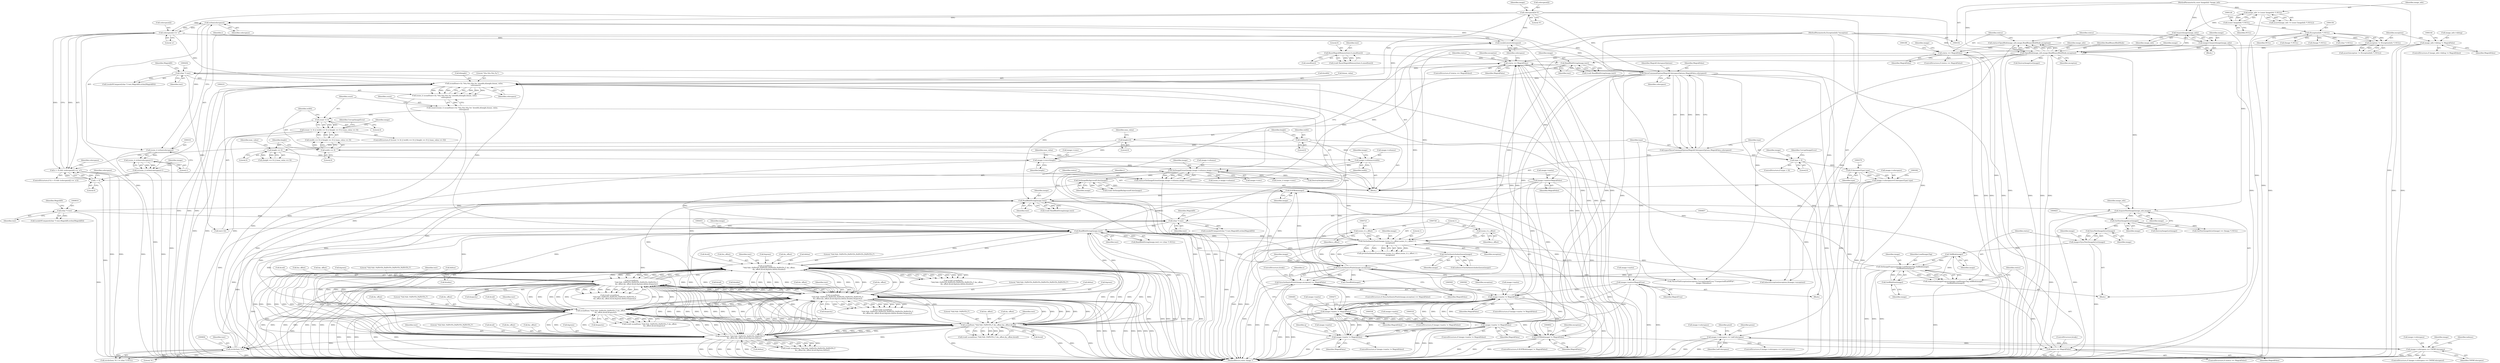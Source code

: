 digraph "0_ImageMagick_48bcf7c39302cdf9b0d9202ad03bf1b95152c44d@API" {
"1000332" [label="(Call,strlen(colorspace))"];
"1000325" [label="(Call,LocaleLower(colorspace))"];
"1000351" [label="(Call,colorspace[i]='\0')"];
"1000345" [label="(Call,colorspace[i] == 'a')"];
"1000332" [label="(Call,strlen(colorspace))"];
"1000232" [label="(Call,sscanf(text+32,\"%lu,%lu,%lu,%s\",&width,&height,&max_value,\n      colorspace))"];
"1000856" [label="(Call,(char *) text)"];
"1000809" [label="(Call,(char *) text)"];
"1000803" [label="(Call,ReadBlobString(image,text))"];
"1000789" [label="(Call,EOFBlob(image))"];
"1000449" [label="(Call,ReadBlobString(image,text))"];
"1000720" [label="(Call,GetAuthenticPixels(image,(ssize_t) x_offset,(ssize_t) y_offset,1,1,\n          exception))"];
"1000722" [label="(Call,(ssize_t) x_offset)"];
"1000725" [label="(Call,(ssize_t) y_offset)"];
"1000782" [label="(Call,SyncAuthenticPixels(image,exception))"];
"1000762" [label="(Call,GetAuthenticIndexQueue(image))"];
"1000104" [label="(MethodParameterIn,ExceptionInfo *exception)"];
"1000170" [label="(Call,OpenBlob(image_info,image,ReadBinaryBlobMode,exception))"];
"1000166" [label="(Call,AcquireImage(image_info))"];
"1000126" [label="(Call,image_info != (const ImageInfo *) NULL)"];
"1000103" [label="(MethodParameterIn,const ImageInfo *image_info)"];
"1000128" [label="(Call,(const ImageInfo *) NULL)"];
"1000164" [label="(Call,image=AcquireImage(image_info))"];
"1000153" [label="(Call,exception != (ExceptionInfo *) NULL)"];
"1000155" [label="(Call,(ExceptionInfo *) NULL)"];
"1000391" [label="(Call,SetImageBackgroundColor(image))"];
"1000303" [label="(Call,SetImageExtent(image,image->columns,image->rows))"];
"1000842" [label="(Call,SetImageProgress(image,LoadImagesTag,TellBlob(image),\n          GetBlobSize(image)))"];
"1000847" [label="(Call,GetBlobSize(image))"];
"1000845" [label="(Call,TellBlob(image))"];
"1000836" [label="(Call,image=SyncNextImageInList(image))"];
"1000838" [label="(Call,SyncNextImageInList(image))"];
"1000822" [label="(Call,GetNextImageInList(image))"];
"1000817" [label="(Call,AcquireNextImage(image_info,image))"];
"1000197" [label="(Call,ReadBlobString(image,text))"];
"1000190" [label="(Call,ResetMagickMemory(text,0,sizeof(text)))"];
"1000263" [label="(Call,image->columns=width)"];
"1000250" [label="(Call,width == 0)"];
"1000215" [label="(Call,width=0)"];
"1000268" [label="(Call,image->rows=height)"];
"1000254" [label="(Call,height == 0)"];
"1000218" [label="(Call,height=0)"];
"1000539" [label="(Call,sscanf(text,\n              \"%ld,%ld: (%lf%*[%,]%lf%*[%,]%lf%*[%,]%lf%*[%,]\",&x_offset,\n              &y_offset,&red,&green,&blue,&index))"];
"1000566" [label="(Call,sscanf(text,\n                  \"%ld,%ld: (%lf%*[%,]%lf%*[%,]%lf%*[%,]%lf%*[%,]\",\n                  &x_offset,&y_offset,&red,&green,&blue,&opacity))"];
"1000519" [label="(Call,sscanf(text,\n                  \"%ld,%ld: (%lf%*[%,]%lf%*[%,]%lf%*[%,]%lf%*[%,]%lf%*[%,]\",\n                  &x_offset,&y_offset,&red,&green,&blue,&index,&opacity))"];
"1000472" [label="(Call,sscanf(text,\"%ld,%ld: (%lf%*[%,]%lf%*[%,]\",&x_offset,\n                  &y_offset,&red,&opacity))"];
"1000584" [label="(Call,sscanf(text,\"%ld,%ld: (%lf%*[%,]%lf%*[%,]%lf%*[%,]\",\n              &x_offset,&y_offset,&red,&green,&blue))"];
"1000492" [label="(Call,sscanf(text,\"%ld,%ld: (%lf%*[%,]\",&x_offset,&y_offset,&red))"];
"1000600" [label="(Call,strchr(text,'%'))"];
"1000203" [label="(Call,(char *) text)"];
"1000363" [label="(Call,ParseCommandOption(MagickColorspaceOptions,MagickFalse,colorspace))"];
"1000312" [label="(Call,status == MagickFalse)"];
"1000301" [label="(Call,status=SetImageExtent(image,image->columns,image->rows))"];
"1000176" [label="(Call,status == MagickFalse)"];
"1000168" [label="(Call,status=OpenBlob(image_info,image,ReadBinaryBlobMode,exception))"];
"1000138" [label="(Call,image_info->debug != MagickFalse)"];
"1000788" [label="(Call,EOFBlob(image) != MagickFalse)"];
"1000558" [label="(Call,image->matte != MagickFalse)"];
"1000335" [label="(Call,image->matte=MagickFalse)"];
"1000464" [label="(Call,image->matte != MagickFalse)"];
"1000356" [label="(Call,image->matte=MagickTrue)"];
"1000511" [label="(Call,image->matte != MagickFalse)"];
"1000770" [label="(Call,image->matte != MagickFalse)"];
"1000781" [label="(Call,SyncAuthenticPixels(image,exception) == MagickFalse)"];
"1000850" [label="(Call,status == MagickFalse)"];
"1000840" [label="(Call,status=SetImageProgress(image,LoadImagesTag,TellBlob(image),\n          GetBlobSize(image)))"];
"1000330" [label="(Call,(ssize_t) strlen(colorspace))"];
"1000329" [label="(Call,(ssize_t) strlen(colorspace)-1)"];
"1000327" [label="(Call,i=(ssize_t) strlen(colorspace)-1)"];
"1000342" [label="(Call,i > 0)"];
"1000341" [label="(Call,(i > 0) && (colorspace[i] == 'a'))"];
"1000230" [label="(Call,(ssize_t) sscanf(text+32,\"%lu,%lu,%lu,%s\",&width,&height,&max_value,\n      colorspace))"];
"1000228" [label="(Call,count=(ssize_t) sscanf(text+32,\"%lu,%lu,%lu,%s\",&width,&height,&max_value,\n      colorspace))"];
"1000246" [label="(Call,count != 4)"];
"1000245" [label="(Call,(count != 4) || (width == 0) || (height == 0) || (max_value == 0))"];
"1000361" [label="(Call,type=ParseCommandOption(MagickColorspaceOptions,MagickFalse,colorspace))"];
"1000368" [label="(Call,type < 0)"];
"1000378" [label="(Call,(ColorspaceType) type)"];
"1000374" [label="(Call,image->colorspace=(ColorspaceType) type)"];
"1000633" [label="(Call,image->colorspace == LabColorspace)"];
"1000754" [label="(Call,image->colorspace == CMYKColorspace)"];
"1000537" [label="(Call,(void) sscanf(text,\n              \"%ld,%ld: (%lf%*[%,]%lf%*[%,]%lf%*[%,]%lf%*[%,]\",&x_offset,\n              &y_offset,&red,&green,&blue,&index))"];
"1000181" [label="(Identifier,image)"];
"1000790" [label="(Identifier,image)"];
"1000228" [label="(Call,count=(ssize_t) sscanf(text+32,\"%lu,%lu,%lu,%s\",&width,&height,&max_value,\n      colorspace))"];
"1000139" [label="(Call,image_info->debug)"];
"1000821" [label="(Call,GetNextImageInList(image) == (Image *) NULL)"];
"1000174" [label="(Identifier,exception)"];
"1000220" [label="(Literal,0)"];
"1000376" [label="(Identifier,image)"];
"1000474" [label="(Literal,\"%ld,%ld: (%lf%*[%,]%lf%*[%,]\")"];
"1000164" [label="(Call,image=AcquireImage(image_info))"];
"1000544" [label="(Call,&y_offset)"];
"1000356" [label="(Call,image->matte=MagickTrue)"];
"1000755" [label="(Call,image->colorspace)"];
"1000182" [label="(Call,DestroyImageList(image))"];
"1000206" [label="(Identifier,MagickID)"];
"1000791" [label="(Identifier,MagickFalse)"];
"1000105" [label="(Block,)"];
"1000198" [label="(Identifier,image)"];
"1000261" [label="(Identifier,CorruptImageError)"];
"1000125" [label="(Call,assert(image_info != (const ImageInfo *) NULL))"];
"1000368" [label="(Call,type < 0)"];
"1000840" [label="(Call,status=SetImageProgress(image,LoadImagesTag,TellBlob(image),\n          GetBlobSize(image)))"];
"1000599" [label="(Call,strchr(text,'%') != (char *) NULL)"];
"1000255" [label="(Identifier,height)"];
"1000515" [label="(Identifier,MagickFalse)"];
"1000801" [label="(Call,(void) ReadBlobString(image,text))"];
"1000325" [label="(Call,LocaleLower(colorspace))"];
"1000634" [label="(Call,image->colorspace)"];
"1000823" [label="(Identifier,image)"];
"1000245" [label="(Call,(count != 4) || (width == 0) || (height == 0) || (max_value == 0))"];
"1000494" [label="(Literal,\"%ld,%ld: (%lf%*[%,]\")"];
"1000602" [label="(Literal,'%')"];
"1000191" [label="(Identifier,text)"];
"1000564" [label="(Call,(void) sscanf(text,\n                  \"%ld,%ld: (%lf%*[%,]%lf%*[%,]%lf%*[%,]%lf%*[%,]\",\n                  &x_offset,&y_offset,&red,&green,&blue,&opacity))"];
"1000464" [label="(Call,image->matte != MagickFalse)"];
"1000579" [label="(Call,&opacity)"];
"1000367" [label="(ControlStructure,if (type < 0))"];
"1000772" [label="(Identifier,image)"];
"1000236" [label="(Literal,\"%lu,%lu,%lu,%s\")"];
"1000167" [label="(Identifier,image_info)"];
"1000237" [label="(Call,&width)"];
"1000265" [label="(Identifier,image)"];
"1000475" [label="(Call,&x_offset)"];
"1000843" [label="(Identifier,image)"];
"1000451" [label="(Identifier,text)"];
"1000585" [label="(Identifier,text)"];
"1000753" [label="(ControlStructure,if (image->colorspace == CMYKColorspace))"];
"1000230" [label="(Call,(ssize_t) sscanf(text+32,\"%lu,%lu,%lu,%s\",&width,&height,&max_value,\n      colorspace))"];
"1000785" [label="(Identifier,MagickFalse)"];
"1000567" [label="(Identifier,text)"];
"1000256" [label="(Literal,0)"];
"1000550" [label="(Call,&blue)"];
"1000357" [label="(Call,image->matte)"];
"1000335" [label="(Call,image->matte=MagickFalse)"];
"1000490" [label="(Call,(void) sscanf(text,\"%ld,%ld: (%lf%*[%,]\",&x_offset,&y_offset,&red))"];
"1000449" [label="(Call,ReadBlobString(image,text))"];
"1000865" [label="(Call,CloseBlob(image))"];
"1000762" [label="(Call,GetAuthenticIndexQueue(image))"];
"1000495" [label="(Call,&x_offset)"];
"1000339" [label="(Identifier,MagickFalse)"];
"1000233" [label="(Call,text+32)"];
"1000856" [label="(Call,(char *) text)"];
"1000720" [label="(Call,GetAuthenticPixels(image,(ssize_t) x_offset,(ssize_t) y_offset,1,1,\n          exception))"];
"1000524" [label="(Call,&y_offset)"];
"1000342" [label="(Call,i > 0)"];
"1000783" [label="(Identifier,image)"];
"1000366" [label="(Identifier,colorspace)"];
"1000130" [label="(Identifier,NULL)"];
"1000849" [label="(ControlStructure,if (status == MagickFalse))"];
"1000302" [label="(Identifier,status)"];
"1000794" [label="(Identifier,exception)"];
"1000530" [label="(Call,&blue)"];
"1000303" [label="(Call,SetImageExtent(image,image->columns,image->rows))"];
"1000528" [label="(Call,&green)"];
"1000842" [label="(Call,SetImageProgress(image,LoadImagesTag,TellBlob(image),\n          GetBlobSize(image)))"];
"1000254" [label="(Call,height == 0)"];
"1000774" [label="(Identifier,MagickFalse)"];
"1000301" [label="(Call,status=SetImageExtent(image,image->columns,image->rows))"];
"1000729" [label="(Literal,1)"];
"1000859" [label="(Identifier,MagickID)"];
"1000374" [label="(Call,image->colorspace=(ColorspaceType) type)"];
"1000362" [label="(Identifier,type)"];
"1000193" [label="(Call,sizeof(text))"];
"1000577" [label="(Call,&blue)"];
"1000841" [label="(Identifier,status)"];
"1000172" [label="(Identifier,image)"];
"1000521" [label="(Literal,\"%ld,%ld: (%lf%*[%,]%lf%*[%,]%lf%*[%,]%lf%*[%,]%lf%*[%,]\")"];
"1000192" [label="(Literal,0)"];
"1000249" [label="(Call,(width == 0) || (height == 0) || (max_value == 0))"];
"1000103" [label="(MethodParameterIn,const ImageInfo *image_info)"];
"1000171" [label="(Identifier,image_info)"];
"1000340" [label="(ControlStructure,if ((i > 0) && (colorspace[i] == 'a')))"];
"1000477" [label="(Call,&y_offset)"];
"1000313" [label="(Identifier,status)"];
"1000316" [label="(Call,InheritException(exception,&image->exception))"];
"1000727" [label="(Identifier,y_offset)"];
"1000858" [label="(Identifier,text)"];
"1000244" [label="(ControlStructure,if ((count != 4) || (width == 0) || (height == 0) || (max_value == 0)))"];
"1000586" [label="(Literal,\"%ld,%ld: (%lf%*[%,]%lf%*[%,]%lf%*[%,]\")"];
"1000276" [label="(Identifier,max_value)"];
"1000573" [label="(Call,&red)"];
"1000203" [label="(Call,(char *) text)"];
"1000851" [label="(Identifier,status)"];
"1000517" [label="(Call,(void) sscanf(text,\n                  \"%ld,%ld: (%lf%*[%,]%lf%*[%,]%lf%*[%,]%lf%*[%,]%lf%*[%,]\",\n                  &x_offset,&y_offset,&red,&green,&blue,&index,&opacity))"];
"1000243" [label="(Identifier,colorspace)"];
"1000323" [label="(Call,DestroyImageList(image))"];
"1000758" [label="(Identifier,CMYKColorspace)"];
"1000582" [label="(Call,(void) sscanf(text,\"%ld,%ld: (%lf%*[%,]%lf%*[%,]%lf%*[%,]\",\n              &x_offset,&y_offset,&red,&green,&blue))"];
"1000365" [label="(Identifier,MagickFalse)"];
"1000465" [label="(Call,image->matte)"];
"1000222" [label="(Identifier,max_value)"];
"1000253" [label="(Call,(height == 0) || (max_value == 0))"];
"1000836" [label="(Call,image=SyncNextImageInList(image))"];
"1000264" [label="(Call,image->columns)"];
"1000497" [label="(Call,&y_offset)"];
"1000803" [label="(Call,ReadBlobString(image,text))"];
"1000591" [label="(Call,&red)"];
"1000601" [label="(Identifier,text)"];
"1000847" [label="(Call,GetBlobSize(image))"];
"1000552" [label="(Call,&index)"];
"1000270" [label="(Identifier,image)"];
"1000788" [label="(Call,EOFBlob(image) != MagickFalse)"];
"1000389" [label="(Call,(void) SetImageBackgroundColor(image))"];
"1000804" [label="(Identifier,image)"];
"1000138" [label="(Call,image_info->debug != MagickFalse)"];
"1000188" [label="(Call,(void) ResetMagickMemory(text,0,sizeof(text)))"];
"1000637" [label="(Identifier,LabColorspace)"];
"1000844" [label="(Identifier,LoadImagesTag)"];
"1000352" [label="(Call,colorspace[i])"];
"1000837" [label="(Identifier,image)"];
"1000587" [label="(Call,&x_offset)"];
"1000818" [label="(Identifier,image_info)"];
"1000178" [label="(Identifier,MagickFalse)"];
"1000334" [label="(Literal,1)"];
"1000786" [label="(ControlStructure,break;)"];
"1000232" [label="(Call,sscanf(text+32,\"%lu,%lu,%lu,%s\",&width,&height,&max_value,\n      colorspace))"];
"1000343" [label="(Identifier,i)"];
"1000218" [label="(Call,height=0)"];
"1000776" [label="(Identifier,q)"];
"1000793" [label="(Call,ThrowFileException(exception,CorruptImageError,\"UnexpectedEndOfFile\",\n          image->filename))"];
"1000760" [label="(Call,indexes=GetAuthenticIndexQueue(image))"];
"1000216" [label="(Identifier,width)"];
"1000311" [label="(ControlStructure,if (status == MagickFalse))"];
"1000445" [label="(Identifier,x)"];
"1000532" [label="(Call,&index)"];
"1000450" [label="(Identifier,image)"];
"1000268" [label="(Call,image->rows=height)"];
"1000780" [label="(ControlStructure,if (SyncAuthenticPixels(image,exception) == MagickFalse))"];
"1000346" [label="(Call,colorspace[i])"];
"1000784" [label="(Identifier,exception)"];
"1000176" [label="(Call,status == MagickFalse)"];
"1000852" [label="(Identifier,MagickFalse)"];
"1000347" [label="(Identifier,colorspace)"];
"1000372" [label="(Identifier,CorruptImageError)"];
"1000272" [label="(Identifier,height)"];
"1000769" [label="(ControlStructure,if (image->matte != MagickFalse))"];
"1000819" [label="(Identifier,image)"];
"1000165" [label="(Identifier,image)"];
"1000336" [label="(Call,image->matte)"];
"1000754" [label="(Call,image->colorspace == CMYKColorspace)"];
"1000241" [label="(Call,&max_value)"];
"1000589" [label="(Call,&y_offset)"];
"1000314" [label="(Identifier,MagickFalse)"];
"1000361" [label="(Call,type=ParseCommandOption(MagickColorspaceOptions,MagickFalse,colorspace))"];
"1000522" [label="(Call,&x_offset)"];
"1000327" [label="(Call,i=(ssize_t) strlen(colorspace)-1)"];
"1000258" [label="(Identifier,max_value)"];
"1000789" [label="(Call,EOFBlob(image))"];
"1000809" [label="(Call,(char *) text)"];
"1000468" [label="(Identifier,MagickFalse)"];
"1000839" [label="(Identifier,image)"];
"1000781" [label="(Call,SyncAuthenticPixels(image,exception) == MagickFalse)"];
"1000364" [label="(Identifier,MagickColorspaceOptions)"];
"1000492" [label="(Call,sscanf(text,\"%ld,%ld: (%lf%*[%,]\",&x_offset,&y_offset,&red))"];
"1000378" [label="(Call,(ColorspaceType) type)"];
"1000481" [label="(Call,&opacity)"];
"1000870" [label="(MethodReturn,static Image *)"];
"1000812" [label="(Identifier,MagickID)"];
"1000763" [label="(Identifier,image)"];
"1000269" [label="(Call,image->rows)"];
"1000512" [label="(Call,image->matte)"];
"1000263" [label="(Call,image->columns=width)"];
"1000539" [label="(Call,sscanf(text,\n              \"%ld,%ld: (%lf%*[%,]%lf%*[%,]%lf%*[%,]%lf%*[%,]\",&x_offset,\n              &y_offset,&red,&green,&blue,&index))"];
"1000855" [label="(Call,LocaleNCompare((char *) text,MagickID,strlen(MagickID)))"];
"1000250" [label="(Call,width == 0)"];
"1000534" [label="(Call,&opacity)"];
"1000380" [label="(Identifier,type)"];
"1000350" [label="(Block,)"];
"1000845" [label="(Call,TellBlob(image))"];
"1000195" [label="(Call,(void) ReadBlobString(image,text))"];
"1000463" [label="(ControlStructure,if (image->matte != MagickFalse))"];
"1000816" [label="(Block,)"];
"1000569" [label="(Call,&x_offset)"];
"1000730" [label="(Identifier,exception)"];
"1000472" [label="(Call,sscanf(text,\"%ld,%ld: (%lf%*[%,]%lf%*[%,]\",&x_offset,\n                  &y_offset,&red,&opacity))"];
"1000511" [label="(Call,image->matte != MagickFalse)"];
"1000355" [label="(Literal,'\0')"];
"1000358" [label="(Identifier,image)"];
"1000593" [label="(Call,&green)"];
"1000633" [label="(Call,image->colorspace == LabColorspace)"];
"1000559" [label="(Call,image->matte)"];
"1000219" [label="(Identifier,height)"];
"1000655" [label="(Identifier,pixel)"];
"1000493" [label="(Identifier,text)"];
"1000137" [label="(ControlStructure,if (image_info->debug != MagickFalse))"];
"1000557" [label="(ControlStructure,if (image->matte != MagickFalse))"];
"1000177" [label="(Identifier,status)"];
"1000341" [label="(Call,(i > 0) && (colorspace[i] == 'a'))"];
"1000808" [label="(Call,LocaleNCompare((char *) text,MagickID,strlen(MagickID)))"];
"1000353" [label="(Identifier,colorspace)"];
"1000190" [label="(Call,ResetMagickMemory(text,0,sizeof(text)))"];
"1000127" [label="(Identifier,image_info)"];
"1000724" [label="(Identifier,x_offset)"];
"1000782" [label="(Call,SyncAuthenticPixels(image,exception))"];
"1000571" [label="(Call,&y_offset)"];
"1000728" [label="(Literal,1)"];
"1000448" [label="(Call,ReadBlobString(image,text) == (char *) NULL)"];
"1000199" [label="(Identifier,text)"];
"1000850" [label="(Call,status == MagickFalse)"];
"1000519" [label="(Call,sscanf(text,\n                  \"%ld,%ld: (%lf%*[%,]%lf%*[%,]%lf%*[%,]%lf%*[%,]%lf%*[%,]\",\n                  &x_offset,&y_offset,&red,&green,&blue,&index,&opacity))"];
"1000575" [label="(Call,&green)"];
"1000126" [label="(Call,image_info != (const ImageInfo *) NULL)"];
"1000246" [label="(Call,count != 4)"];
"1000154" [label="(Identifier,exception)"];
"1000155" [label="(Call,(ExceptionInfo *) NULL)"];
"1000718" [label="(Call,q=GetAuthenticPixels(image,(ssize_t) x_offset,(ssize_t) y_offset,1,1,\n          exception))"];
"1000499" [label="(Call,&red)"];
"1000439" [label="(Call,(ssize_t) image->columns)"];
"1000312" [label="(Call,status == MagickFalse)"];
"1000369" [label="(Identifier,type)"];
"1000566" [label="(Call,sscanf(text,\n                  \"%ld,%ld: (%lf%*[%,]%lf%*[%,]%lf%*[%,]%lf%*[%,]\",\n                  &x_offset,&y_offset,&red,&green,&blue,&opacity))"];
"1000305" [label="(Call,image->columns)"];
"1000217" [label="(Literal,0)"];
"1000168" [label="(Call,status=OpenBlob(image_info,image,ReadBinaryBlobMode,exception))"];
"1000830" [label="(Call,DestroyImageList(image))"];
"1000329" [label="(Call,(ssize_t) strlen(colorspace)-1)"];
"1000391" [label="(Call,SetImageBackgroundColor(image))"];
"1000824" [label="(Call,(Image *) NULL)"];
"1000349" [label="(Literal,'a')"];
"1000337" [label="(Identifier,image)"];
"1000248" [label="(Literal,4)"];
"1000332" [label="(Call,strlen(colorspace))"];
"1000308" [label="(Call,image->rows)"];
"1000725" [label="(Call,(ssize_t) y_offset)"];
"1000251" [label="(Identifier,width)"];
"1000632" [label="(ControlStructure,if (image->colorspace == LabColorspace))"];
"1000170" [label="(Call,OpenBlob(image_info,image,ReadBinaryBlobMode,exception))"];
"1000142" [label="(Identifier,MagickFalse)"];
"1000805" [label="(Identifier,text)"];
"1000169" [label="(Identifier,status)"];
"1000541" [label="(Literal,\"%ld,%ld: (%lf%*[%,]%lf%*[%,]%lf%*[%,]%lf%*[%,]\")"];
"1000202" [label="(Call,LocaleNCompare((char *) text,MagickID,strlen(MagickID)))"];
"1000326" [label="(Identifier,colorspace)"];
"1000470" [label="(Call,(void) sscanf(text,\"%ld,%ld: (%lf%*[%,]%lf%*[%,]\",&x_offset,\n                  &y_offset,&red,&opacity))"];
"1000817" [label="(Call,AcquireNextImage(image_info,image))"];
"1000229" [label="(Identifier,count)"];
"1000370" [label="(Literal,0)"];
"1000510" [label="(ControlStructure,if (image->matte != MagickFalse))"];
"1000252" [label="(Literal,0)"];
"1000363" [label="(Call,ParseCommandOption(MagickColorspaceOptions,MagickFalse,colorspace))"];
"1000344" [label="(Literal,0)"];
"1000330" [label="(Call,(ssize_t) strlen(colorspace))"];
"1000853" [label="(ControlStructure,break;)"];
"1000846" [label="(Identifier,image)"];
"1000392" [label="(Identifier,image)"];
"1000771" [label="(Call,image->matte)"];
"1000405" [label="(Call,(ssize_t) image->rows)"];
"1000640" [label="(Identifier,green)"];
"1000215" [label="(Call,width=0)"];
"1000787" [label="(ControlStructure,if (EOFBlob(image) != MagickFalse))"];
"1000562" [label="(Identifier,MagickFalse)"];
"1000153" [label="(Call,exception != (ExceptionInfo *) NULL)"];
"1000822" [label="(Call,GetNextImageInList(image))"];
"1000185" [label="(Call,(Image *) NULL)"];
"1000247" [label="(Identifier,count)"];
"1000166" [label="(Call,AcquireImage(image_info))"];
"1000722" [label="(Call,(ssize_t) x_offset)"];
"1000546" [label="(Call,&red)"];
"1000375" [label="(Call,image->colorspace)"];
"1000333" [label="(Identifier,colorspace)"];
"1000770" [label="(Call,image->matte != MagickFalse)"];
"1000360" [label="(Identifier,MagickTrue)"];
"1000317" [label="(Identifier,exception)"];
"1000479" [label="(Call,&red)"];
"1000540" [label="(Identifier,text)"];
"1000473" [label="(Identifier,text)"];
"1000761" [label="(Identifier,indexes)"];
"1000152" [label="(Call,assert(exception != (ExceptionInfo *) NULL))"];
"1000328" [label="(Identifier,i)"];
"1000351" [label="(Call,colorspace[i]='\0')"];
"1000175" [label="(ControlStructure,if (status == MagickFalse))"];
"1000520" [label="(Identifier,text)"];
"1000542" [label="(Call,&x_offset)"];
"1000568" [label="(Literal,\"%ld,%ld: (%lf%*[%,]%lf%*[%,]%lf%*[%,]%lf%*[%,]\")"];
"1000838" [label="(Call,SyncNextImageInList(image))"];
"1000345" [label="(Call,colorspace[i] == 'a')"];
"1000157" [label="(Identifier,NULL)"];
"1000811" [label="(Identifier,text)"];
"1000452" [label="(Call,(char *) NULL)"];
"1000721" [label="(Identifier,image)"];
"1000205" [label="(Identifier,text)"];
"1000548" [label="(Call,&green)"];
"1000104" [label="(MethodParameterIn,ExceptionInfo *exception)"];
"1000558" [label="(Call,image->matte != MagickFalse)"];
"1000267" [label="(Identifier,width)"];
"1000128" [label="(Call,(const ImageInfo *) NULL)"];
"1000304" [label="(Identifier,image)"];
"1000595" [label="(Call,&blue)"];
"1000526" [label="(Call,&red)"];
"1000848" [label="(Identifier,image)"];
"1000197" [label="(Call,ReadBlobString(image,text))"];
"1000173" [label="(Identifier,ReadBinaryBlobMode)"];
"1000600" [label="(Call,strchr(text,'%'))"];
"1000214" [label="(Block,)"];
"1000239" [label="(Call,&height)"];
"1000584" [label="(Call,sscanf(text,\"%ld,%ld: (%lf%*[%,]%lf%*[%,]%lf%*[%,]\",\n              &x_offset,&y_offset,&red,&green,&blue))"];
"1000332" -> "1000330"  [label="AST: "];
"1000332" -> "1000333"  [label="CFG: "];
"1000333" -> "1000332"  [label="AST: "];
"1000330" -> "1000332"  [label="CFG: "];
"1000332" -> "1000330"  [label="DDG: "];
"1000325" -> "1000332"  [label="DDG: "];
"1000351" -> "1000332"  [label="DDG: "];
"1000345" -> "1000332"  [label="DDG: "];
"1000332" -> "1000345"  [label="DDG: "];
"1000332" -> "1000363"  [label="DDG: "];
"1000325" -> "1000214"  [label="AST: "];
"1000325" -> "1000326"  [label="CFG: "];
"1000326" -> "1000325"  [label="AST: "];
"1000328" -> "1000325"  [label="CFG: "];
"1000325" -> "1000870"  [label="DDG: "];
"1000351" -> "1000325"  [label="DDG: "];
"1000345" -> "1000325"  [label="DDG: "];
"1000232" -> "1000325"  [label="DDG: "];
"1000351" -> "1000350"  [label="AST: "];
"1000351" -> "1000355"  [label="CFG: "];
"1000352" -> "1000351"  [label="AST: "];
"1000355" -> "1000351"  [label="AST: "];
"1000358" -> "1000351"  [label="CFG: "];
"1000351" -> "1000870"  [label="DDG: "];
"1000351" -> "1000232"  [label="DDG: "];
"1000351" -> "1000345"  [label="DDG: "];
"1000351" -> "1000363"  [label="DDG: "];
"1000345" -> "1000341"  [label="AST: "];
"1000345" -> "1000349"  [label="CFG: "];
"1000346" -> "1000345"  [label="AST: "];
"1000349" -> "1000345"  [label="AST: "];
"1000341" -> "1000345"  [label="CFG: "];
"1000345" -> "1000870"  [label="DDG: "];
"1000345" -> "1000232"  [label="DDG: "];
"1000345" -> "1000341"  [label="DDG: "];
"1000345" -> "1000341"  [label="DDG: "];
"1000345" -> "1000363"  [label="DDG: "];
"1000232" -> "1000230"  [label="AST: "];
"1000232" -> "1000243"  [label="CFG: "];
"1000233" -> "1000232"  [label="AST: "];
"1000236" -> "1000232"  [label="AST: "];
"1000237" -> "1000232"  [label="AST: "];
"1000239" -> "1000232"  [label="AST: "];
"1000241" -> "1000232"  [label="AST: "];
"1000243" -> "1000232"  [label="AST: "];
"1000230" -> "1000232"  [label="CFG: "];
"1000232" -> "1000870"  [label="DDG: "];
"1000232" -> "1000870"  [label="DDG: "];
"1000232" -> "1000870"  [label="DDG: "];
"1000232" -> "1000870"  [label="DDG: "];
"1000232" -> "1000870"  [label="DDG: "];
"1000232" -> "1000230"  [label="DDG: "];
"1000232" -> "1000230"  [label="DDG: "];
"1000232" -> "1000230"  [label="DDG: "];
"1000232" -> "1000230"  [label="DDG: "];
"1000232" -> "1000230"  [label="DDG: "];
"1000232" -> "1000230"  [label="DDG: "];
"1000856" -> "1000232"  [label="DDG: "];
"1000203" -> "1000232"  [label="DDG: "];
"1000363" -> "1000232"  [label="DDG: "];
"1000856" -> "1000855"  [label="AST: "];
"1000856" -> "1000858"  [label="CFG: "];
"1000857" -> "1000856"  [label="AST: "];
"1000858" -> "1000856"  [label="AST: "];
"1000859" -> "1000856"  [label="CFG: "];
"1000856" -> "1000870"  [label="DDG: "];
"1000856" -> "1000233"  [label="DDG: "];
"1000856" -> "1000449"  [label="DDG: "];
"1000856" -> "1000803"  [label="DDG: "];
"1000856" -> "1000855"  [label="DDG: "];
"1000809" -> "1000856"  [label="DDG: "];
"1000600" -> "1000856"  [label="DDG: "];
"1000809" -> "1000808"  [label="AST: "];
"1000809" -> "1000811"  [label="CFG: "];
"1000810" -> "1000809"  [label="AST: "];
"1000811" -> "1000809"  [label="AST: "];
"1000812" -> "1000809"  [label="CFG: "];
"1000809" -> "1000870"  [label="DDG: "];
"1000809" -> "1000808"  [label="DDG: "];
"1000803" -> "1000809"  [label="DDG: "];
"1000803" -> "1000801"  [label="AST: "];
"1000803" -> "1000805"  [label="CFG: "];
"1000804" -> "1000803"  [label="AST: "];
"1000805" -> "1000803"  [label="AST: "];
"1000801" -> "1000803"  [label="CFG: "];
"1000803" -> "1000303"  [label="DDG: "];
"1000803" -> "1000801"  [label="DDG: "];
"1000803" -> "1000801"  [label="DDG: "];
"1000789" -> "1000803"  [label="DDG: "];
"1000539" -> "1000803"  [label="DDG: "];
"1000519" -> "1000803"  [label="DDG: "];
"1000492" -> "1000803"  [label="DDG: "];
"1000566" -> "1000803"  [label="DDG: "];
"1000472" -> "1000803"  [label="DDG: "];
"1000449" -> "1000803"  [label="DDG: "];
"1000584" -> "1000803"  [label="DDG: "];
"1000600" -> "1000803"  [label="DDG: "];
"1000203" -> "1000803"  [label="DDG: "];
"1000803" -> "1000817"  [label="DDG: "];
"1000803" -> "1000865"  [label="DDG: "];
"1000789" -> "1000788"  [label="AST: "];
"1000789" -> "1000790"  [label="CFG: "];
"1000790" -> "1000789"  [label="AST: "];
"1000791" -> "1000789"  [label="CFG: "];
"1000789" -> "1000788"  [label="DDG: "];
"1000449" -> "1000789"  [label="DDG: "];
"1000720" -> "1000789"  [label="DDG: "];
"1000391" -> "1000789"  [label="DDG: "];
"1000782" -> "1000789"  [label="DDG: "];
"1000789" -> "1000865"  [label="DDG: "];
"1000449" -> "1000448"  [label="AST: "];
"1000449" -> "1000451"  [label="CFG: "];
"1000450" -> "1000449"  [label="AST: "];
"1000451" -> "1000449"  [label="AST: "];
"1000453" -> "1000449"  [label="CFG: "];
"1000449" -> "1000870"  [label="DDG: "];
"1000449" -> "1000448"  [label="DDG: "];
"1000449" -> "1000448"  [label="DDG: "];
"1000720" -> "1000449"  [label="DDG: "];
"1000391" -> "1000449"  [label="DDG: "];
"1000782" -> "1000449"  [label="DDG: "];
"1000539" -> "1000449"  [label="DDG: "];
"1000519" -> "1000449"  [label="DDG: "];
"1000492" -> "1000449"  [label="DDG: "];
"1000566" -> "1000449"  [label="DDG: "];
"1000472" -> "1000449"  [label="DDG: "];
"1000584" -> "1000449"  [label="DDG: "];
"1000600" -> "1000449"  [label="DDG: "];
"1000203" -> "1000449"  [label="DDG: "];
"1000449" -> "1000472"  [label="DDG: "];
"1000449" -> "1000492"  [label="DDG: "];
"1000449" -> "1000519"  [label="DDG: "];
"1000449" -> "1000539"  [label="DDG: "];
"1000449" -> "1000566"  [label="DDG: "];
"1000449" -> "1000584"  [label="DDG: "];
"1000449" -> "1000720"  [label="DDG: "];
"1000449" -> "1000865"  [label="DDG: "];
"1000720" -> "1000718"  [label="AST: "];
"1000720" -> "1000730"  [label="CFG: "];
"1000721" -> "1000720"  [label="AST: "];
"1000722" -> "1000720"  [label="AST: "];
"1000725" -> "1000720"  [label="AST: "];
"1000728" -> "1000720"  [label="AST: "];
"1000729" -> "1000720"  [label="AST: "];
"1000730" -> "1000720"  [label="AST: "];
"1000718" -> "1000720"  [label="CFG: "];
"1000720" -> "1000870"  [label="DDG: "];
"1000720" -> "1000870"  [label="DDG: "];
"1000720" -> "1000870"  [label="DDG: "];
"1000720" -> "1000303"  [label="DDG: "];
"1000720" -> "1000316"  [label="DDG: "];
"1000720" -> "1000718"  [label="DDG: "];
"1000720" -> "1000718"  [label="DDG: "];
"1000720" -> "1000718"  [label="DDG: "];
"1000720" -> "1000718"  [label="DDG: "];
"1000720" -> "1000718"  [label="DDG: "];
"1000722" -> "1000720"  [label="DDG: "];
"1000725" -> "1000720"  [label="DDG: "];
"1000782" -> "1000720"  [label="DDG: "];
"1000170" -> "1000720"  [label="DDG: "];
"1000104" -> "1000720"  [label="DDG: "];
"1000720" -> "1000762"  [label="DDG: "];
"1000720" -> "1000782"  [label="DDG: "];
"1000720" -> "1000782"  [label="DDG: "];
"1000720" -> "1000793"  [label="DDG: "];
"1000720" -> "1000865"  [label="DDG: "];
"1000722" -> "1000724"  [label="CFG: "];
"1000723" -> "1000722"  [label="AST: "];
"1000724" -> "1000722"  [label="AST: "];
"1000726" -> "1000722"  [label="CFG: "];
"1000722" -> "1000870"  [label="DDG: "];
"1000725" -> "1000727"  [label="CFG: "];
"1000726" -> "1000725"  [label="AST: "];
"1000727" -> "1000725"  [label="AST: "];
"1000728" -> "1000725"  [label="CFG: "];
"1000725" -> "1000870"  [label="DDG: "];
"1000782" -> "1000781"  [label="AST: "];
"1000782" -> "1000784"  [label="CFG: "];
"1000783" -> "1000782"  [label="AST: "];
"1000784" -> "1000782"  [label="AST: "];
"1000785" -> "1000782"  [label="CFG: "];
"1000782" -> "1000870"  [label="DDG: "];
"1000782" -> "1000316"  [label="DDG: "];
"1000782" -> "1000781"  [label="DDG: "];
"1000782" -> "1000781"  [label="DDG: "];
"1000762" -> "1000782"  [label="DDG: "];
"1000104" -> "1000782"  [label="DDG: "];
"1000782" -> "1000793"  [label="DDG: "];
"1000782" -> "1000865"  [label="DDG: "];
"1000762" -> "1000760"  [label="AST: "];
"1000762" -> "1000763"  [label="CFG: "];
"1000763" -> "1000762"  [label="AST: "];
"1000760" -> "1000762"  [label="CFG: "];
"1000762" -> "1000760"  [label="DDG: "];
"1000104" -> "1000102"  [label="AST: "];
"1000104" -> "1000870"  [label="DDG: "];
"1000104" -> "1000153"  [label="DDG: "];
"1000104" -> "1000170"  [label="DDG: "];
"1000104" -> "1000316"  [label="DDG: "];
"1000104" -> "1000793"  [label="DDG: "];
"1000170" -> "1000168"  [label="AST: "];
"1000170" -> "1000174"  [label="CFG: "];
"1000171" -> "1000170"  [label="AST: "];
"1000172" -> "1000170"  [label="AST: "];
"1000173" -> "1000170"  [label="AST: "];
"1000174" -> "1000170"  [label="AST: "];
"1000168" -> "1000170"  [label="CFG: "];
"1000170" -> "1000870"  [label="DDG: "];
"1000170" -> "1000870"  [label="DDG: "];
"1000170" -> "1000870"  [label="DDG: "];
"1000170" -> "1000168"  [label="DDG: "];
"1000170" -> "1000168"  [label="DDG: "];
"1000170" -> "1000168"  [label="DDG: "];
"1000170" -> "1000168"  [label="DDG: "];
"1000166" -> "1000170"  [label="DDG: "];
"1000103" -> "1000170"  [label="DDG: "];
"1000164" -> "1000170"  [label="DDG: "];
"1000153" -> "1000170"  [label="DDG: "];
"1000170" -> "1000182"  [label="DDG: "];
"1000170" -> "1000197"  [label="DDG: "];
"1000170" -> "1000316"  [label="DDG: "];
"1000170" -> "1000793"  [label="DDG: "];
"1000170" -> "1000817"  [label="DDG: "];
"1000166" -> "1000164"  [label="AST: "];
"1000166" -> "1000167"  [label="CFG: "];
"1000167" -> "1000166"  [label="AST: "];
"1000164" -> "1000166"  [label="CFG: "];
"1000166" -> "1000164"  [label="DDG: "];
"1000126" -> "1000166"  [label="DDG: "];
"1000103" -> "1000166"  [label="DDG: "];
"1000126" -> "1000125"  [label="AST: "];
"1000126" -> "1000128"  [label="CFG: "];
"1000127" -> "1000126"  [label="AST: "];
"1000128" -> "1000126"  [label="AST: "];
"1000125" -> "1000126"  [label="CFG: "];
"1000126" -> "1000870"  [label="DDG: "];
"1000126" -> "1000125"  [label="DDG: "];
"1000126" -> "1000125"  [label="DDG: "];
"1000103" -> "1000126"  [label="DDG: "];
"1000128" -> "1000126"  [label="DDG: "];
"1000103" -> "1000102"  [label="AST: "];
"1000103" -> "1000870"  [label="DDG: "];
"1000103" -> "1000817"  [label="DDG: "];
"1000128" -> "1000130"  [label="CFG: "];
"1000129" -> "1000128"  [label="AST: "];
"1000130" -> "1000128"  [label="AST: "];
"1000128" -> "1000155"  [label="DDG: "];
"1000164" -> "1000105"  [label="AST: "];
"1000165" -> "1000164"  [label="AST: "];
"1000169" -> "1000164"  [label="CFG: "];
"1000164" -> "1000870"  [label="DDG: "];
"1000153" -> "1000152"  [label="AST: "];
"1000153" -> "1000155"  [label="CFG: "];
"1000154" -> "1000153"  [label="AST: "];
"1000155" -> "1000153"  [label="AST: "];
"1000152" -> "1000153"  [label="CFG: "];
"1000153" -> "1000870"  [label="DDG: "];
"1000153" -> "1000152"  [label="DDG: "];
"1000153" -> "1000152"  [label="DDG: "];
"1000155" -> "1000153"  [label="DDG: "];
"1000155" -> "1000157"  [label="CFG: "];
"1000156" -> "1000155"  [label="AST: "];
"1000157" -> "1000155"  [label="AST: "];
"1000155" -> "1000870"  [label="DDG: "];
"1000155" -> "1000185"  [label="DDG: "];
"1000155" -> "1000452"  [label="DDG: "];
"1000155" -> "1000824"  [label="DDG: "];
"1000391" -> "1000389"  [label="AST: "];
"1000391" -> "1000392"  [label="CFG: "];
"1000392" -> "1000391"  [label="AST: "];
"1000389" -> "1000391"  [label="CFG: "];
"1000391" -> "1000389"  [label="DDG: "];
"1000303" -> "1000391"  [label="DDG: "];
"1000303" -> "1000301"  [label="AST: "];
"1000303" -> "1000308"  [label="CFG: "];
"1000304" -> "1000303"  [label="AST: "];
"1000305" -> "1000303"  [label="AST: "];
"1000308" -> "1000303"  [label="AST: "];
"1000301" -> "1000303"  [label="CFG: "];
"1000303" -> "1000870"  [label="DDG: "];
"1000303" -> "1000870"  [label="DDG: "];
"1000303" -> "1000301"  [label="DDG: "];
"1000303" -> "1000301"  [label="DDG: "];
"1000303" -> "1000301"  [label="DDG: "];
"1000842" -> "1000303"  [label="DDG: "];
"1000197" -> "1000303"  [label="DDG: "];
"1000263" -> "1000303"  [label="DDG: "];
"1000268" -> "1000303"  [label="DDG: "];
"1000303" -> "1000323"  [label="DDG: "];
"1000303" -> "1000405"  [label="DDG: "];
"1000303" -> "1000439"  [label="DDG: "];
"1000842" -> "1000840"  [label="AST: "];
"1000842" -> "1000847"  [label="CFG: "];
"1000843" -> "1000842"  [label="AST: "];
"1000844" -> "1000842"  [label="AST: "];
"1000845" -> "1000842"  [label="AST: "];
"1000847" -> "1000842"  [label="AST: "];
"1000840" -> "1000842"  [label="CFG: "];
"1000842" -> "1000870"  [label="DDG: "];
"1000842" -> "1000870"  [label="DDG: "];
"1000842" -> "1000870"  [label="DDG: "];
"1000842" -> "1000840"  [label="DDG: "];
"1000842" -> "1000840"  [label="DDG: "];
"1000842" -> "1000840"  [label="DDG: "];
"1000842" -> "1000840"  [label="DDG: "];
"1000847" -> "1000842"  [label="DDG: "];
"1000845" -> "1000842"  [label="DDG: "];
"1000842" -> "1000865"  [label="DDG: "];
"1000847" -> "1000848"  [label="CFG: "];
"1000848" -> "1000847"  [label="AST: "];
"1000845" -> "1000847"  [label="DDG: "];
"1000845" -> "1000846"  [label="CFG: "];
"1000846" -> "1000845"  [label="AST: "];
"1000848" -> "1000845"  [label="CFG: "];
"1000836" -> "1000845"  [label="DDG: "];
"1000836" -> "1000816"  [label="AST: "];
"1000836" -> "1000838"  [label="CFG: "];
"1000837" -> "1000836"  [label="AST: "];
"1000838" -> "1000836"  [label="AST: "];
"1000841" -> "1000836"  [label="CFG: "];
"1000836" -> "1000870"  [label="DDG: "];
"1000838" -> "1000836"  [label="DDG: "];
"1000838" -> "1000839"  [label="CFG: "];
"1000839" -> "1000838"  [label="AST: "];
"1000822" -> "1000838"  [label="DDG: "];
"1000822" -> "1000821"  [label="AST: "];
"1000822" -> "1000823"  [label="CFG: "];
"1000823" -> "1000822"  [label="AST: "];
"1000825" -> "1000822"  [label="CFG: "];
"1000822" -> "1000821"  [label="DDG: "];
"1000817" -> "1000822"  [label="DDG: "];
"1000822" -> "1000830"  [label="DDG: "];
"1000817" -> "1000816"  [label="AST: "];
"1000817" -> "1000819"  [label="CFG: "];
"1000818" -> "1000817"  [label="AST: "];
"1000819" -> "1000817"  [label="AST: "];
"1000823" -> "1000817"  [label="CFG: "];
"1000817" -> "1000870"  [label="DDG: "];
"1000817" -> "1000870"  [label="DDG: "];
"1000197" -> "1000195"  [label="AST: "];
"1000197" -> "1000199"  [label="CFG: "];
"1000198" -> "1000197"  [label="AST: "];
"1000199" -> "1000197"  [label="AST: "];
"1000195" -> "1000197"  [label="CFG: "];
"1000197" -> "1000195"  [label="DDG: "];
"1000197" -> "1000195"  [label="DDG: "];
"1000190" -> "1000197"  [label="DDG: "];
"1000197" -> "1000203"  [label="DDG: "];
"1000190" -> "1000188"  [label="AST: "];
"1000190" -> "1000193"  [label="CFG: "];
"1000191" -> "1000190"  [label="AST: "];
"1000192" -> "1000190"  [label="AST: "];
"1000193" -> "1000190"  [label="AST: "];
"1000188" -> "1000190"  [label="CFG: "];
"1000190" -> "1000188"  [label="DDG: "];
"1000190" -> "1000188"  [label="DDG: "];
"1000263" -> "1000214"  [label="AST: "];
"1000263" -> "1000267"  [label="CFG: "];
"1000264" -> "1000263"  [label="AST: "];
"1000267" -> "1000263"  [label="AST: "];
"1000270" -> "1000263"  [label="CFG: "];
"1000263" -> "1000870"  [label="DDG: "];
"1000250" -> "1000263"  [label="DDG: "];
"1000215" -> "1000263"  [label="DDG: "];
"1000250" -> "1000249"  [label="AST: "];
"1000250" -> "1000252"  [label="CFG: "];
"1000251" -> "1000250"  [label="AST: "];
"1000252" -> "1000250"  [label="AST: "];
"1000255" -> "1000250"  [label="CFG: "];
"1000249" -> "1000250"  [label="CFG: "];
"1000250" -> "1000249"  [label="DDG: "];
"1000250" -> "1000249"  [label="DDG: "];
"1000215" -> "1000250"  [label="DDG: "];
"1000215" -> "1000214"  [label="AST: "];
"1000215" -> "1000217"  [label="CFG: "];
"1000216" -> "1000215"  [label="AST: "];
"1000217" -> "1000215"  [label="AST: "];
"1000219" -> "1000215"  [label="CFG: "];
"1000268" -> "1000214"  [label="AST: "];
"1000268" -> "1000272"  [label="CFG: "];
"1000269" -> "1000268"  [label="AST: "];
"1000272" -> "1000268"  [label="AST: "];
"1000276" -> "1000268"  [label="CFG: "];
"1000268" -> "1000870"  [label="DDG: "];
"1000254" -> "1000268"  [label="DDG: "];
"1000218" -> "1000268"  [label="DDG: "];
"1000254" -> "1000253"  [label="AST: "];
"1000254" -> "1000256"  [label="CFG: "];
"1000255" -> "1000254"  [label="AST: "];
"1000256" -> "1000254"  [label="AST: "];
"1000258" -> "1000254"  [label="CFG: "];
"1000253" -> "1000254"  [label="CFG: "];
"1000254" -> "1000253"  [label="DDG: "];
"1000254" -> "1000253"  [label="DDG: "];
"1000218" -> "1000254"  [label="DDG: "];
"1000218" -> "1000214"  [label="AST: "];
"1000218" -> "1000220"  [label="CFG: "];
"1000219" -> "1000218"  [label="AST: "];
"1000220" -> "1000218"  [label="AST: "];
"1000222" -> "1000218"  [label="CFG: "];
"1000539" -> "1000537"  [label="AST: "];
"1000539" -> "1000552"  [label="CFG: "];
"1000540" -> "1000539"  [label="AST: "];
"1000541" -> "1000539"  [label="AST: "];
"1000542" -> "1000539"  [label="AST: "];
"1000544" -> "1000539"  [label="AST: "];
"1000546" -> "1000539"  [label="AST: "];
"1000548" -> "1000539"  [label="AST: "];
"1000550" -> "1000539"  [label="AST: "];
"1000552" -> "1000539"  [label="AST: "];
"1000537" -> "1000539"  [label="CFG: "];
"1000539" -> "1000870"  [label="DDG: "];
"1000539" -> "1000870"  [label="DDG: "];
"1000539" -> "1000870"  [label="DDG: "];
"1000539" -> "1000870"  [label="DDG: "];
"1000539" -> "1000870"  [label="DDG: "];
"1000539" -> "1000870"  [label="DDG: "];
"1000539" -> "1000870"  [label="DDG: "];
"1000539" -> "1000472"  [label="DDG: "];
"1000539" -> "1000472"  [label="DDG: "];
"1000539" -> "1000472"  [label="DDG: "];
"1000539" -> "1000492"  [label="DDG: "];
"1000539" -> "1000492"  [label="DDG: "];
"1000539" -> "1000492"  [label="DDG: "];
"1000539" -> "1000519"  [label="DDG: "];
"1000539" -> "1000519"  [label="DDG: "];
"1000539" -> "1000519"  [label="DDG: "];
"1000539" -> "1000519"  [label="DDG: "];
"1000539" -> "1000519"  [label="DDG: "];
"1000539" -> "1000519"  [label="DDG: "];
"1000539" -> "1000537"  [label="DDG: "];
"1000539" -> "1000537"  [label="DDG: "];
"1000539" -> "1000537"  [label="DDG: "];
"1000539" -> "1000537"  [label="DDG: "];
"1000539" -> "1000537"  [label="DDG: "];
"1000539" -> "1000537"  [label="DDG: "];
"1000539" -> "1000537"  [label="DDG: "];
"1000539" -> "1000537"  [label="DDG: "];
"1000566" -> "1000539"  [label="DDG: "];
"1000566" -> "1000539"  [label="DDG: "];
"1000566" -> "1000539"  [label="DDG: "];
"1000566" -> "1000539"  [label="DDG: "];
"1000566" -> "1000539"  [label="DDG: "];
"1000519" -> "1000539"  [label="DDG: "];
"1000519" -> "1000539"  [label="DDG: "];
"1000519" -> "1000539"  [label="DDG: "];
"1000519" -> "1000539"  [label="DDG: "];
"1000519" -> "1000539"  [label="DDG: "];
"1000519" -> "1000539"  [label="DDG: "];
"1000472" -> "1000539"  [label="DDG: "];
"1000472" -> "1000539"  [label="DDG: "];
"1000472" -> "1000539"  [label="DDG: "];
"1000584" -> "1000539"  [label="DDG: "];
"1000584" -> "1000539"  [label="DDG: "];
"1000584" -> "1000539"  [label="DDG: "];
"1000584" -> "1000539"  [label="DDG: "];
"1000584" -> "1000539"  [label="DDG: "];
"1000492" -> "1000539"  [label="DDG: "];
"1000492" -> "1000539"  [label="DDG: "];
"1000492" -> "1000539"  [label="DDG: "];
"1000539" -> "1000566"  [label="DDG: "];
"1000539" -> "1000566"  [label="DDG: "];
"1000539" -> "1000566"  [label="DDG: "];
"1000539" -> "1000566"  [label="DDG: "];
"1000539" -> "1000566"  [label="DDG: "];
"1000539" -> "1000584"  [label="DDG: "];
"1000539" -> "1000584"  [label="DDG: "];
"1000539" -> "1000584"  [label="DDG: "];
"1000539" -> "1000584"  [label="DDG: "];
"1000539" -> "1000584"  [label="DDG: "];
"1000539" -> "1000600"  [label="DDG: "];
"1000566" -> "1000564"  [label="AST: "];
"1000566" -> "1000579"  [label="CFG: "];
"1000567" -> "1000566"  [label="AST: "];
"1000568" -> "1000566"  [label="AST: "];
"1000569" -> "1000566"  [label="AST: "];
"1000571" -> "1000566"  [label="AST: "];
"1000573" -> "1000566"  [label="AST: "];
"1000575" -> "1000566"  [label="AST: "];
"1000577" -> "1000566"  [label="AST: "];
"1000579" -> "1000566"  [label="AST: "];
"1000564" -> "1000566"  [label="CFG: "];
"1000566" -> "1000870"  [label="DDG: "];
"1000566" -> "1000870"  [label="DDG: "];
"1000566" -> "1000870"  [label="DDG: "];
"1000566" -> "1000870"  [label="DDG: "];
"1000566" -> "1000870"  [label="DDG: "];
"1000566" -> "1000870"  [label="DDG: "];
"1000566" -> "1000870"  [label="DDG: "];
"1000566" -> "1000472"  [label="DDG: "];
"1000566" -> "1000472"  [label="DDG: "];
"1000566" -> "1000472"  [label="DDG: "];
"1000566" -> "1000472"  [label="DDG: "];
"1000566" -> "1000492"  [label="DDG: "];
"1000566" -> "1000492"  [label="DDG: "];
"1000566" -> "1000492"  [label="DDG: "];
"1000566" -> "1000519"  [label="DDG: "];
"1000566" -> "1000519"  [label="DDG: "];
"1000566" -> "1000519"  [label="DDG: "];
"1000566" -> "1000519"  [label="DDG: "];
"1000566" -> "1000519"  [label="DDG: "];
"1000566" -> "1000519"  [label="DDG: "];
"1000566" -> "1000564"  [label="DDG: "];
"1000566" -> "1000564"  [label="DDG: "];
"1000566" -> "1000564"  [label="DDG: "];
"1000566" -> "1000564"  [label="DDG: "];
"1000566" -> "1000564"  [label="DDG: "];
"1000566" -> "1000564"  [label="DDG: "];
"1000566" -> "1000564"  [label="DDG: "];
"1000566" -> "1000564"  [label="DDG: "];
"1000519" -> "1000566"  [label="DDG: "];
"1000519" -> "1000566"  [label="DDG: "];
"1000519" -> "1000566"  [label="DDG: "];
"1000519" -> "1000566"  [label="DDG: "];
"1000519" -> "1000566"  [label="DDG: "];
"1000519" -> "1000566"  [label="DDG: "];
"1000472" -> "1000566"  [label="DDG: "];
"1000472" -> "1000566"  [label="DDG: "];
"1000472" -> "1000566"  [label="DDG: "];
"1000472" -> "1000566"  [label="DDG: "];
"1000584" -> "1000566"  [label="DDG: "];
"1000584" -> "1000566"  [label="DDG: "];
"1000584" -> "1000566"  [label="DDG: "];
"1000584" -> "1000566"  [label="DDG: "];
"1000584" -> "1000566"  [label="DDG: "];
"1000492" -> "1000566"  [label="DDG: "];
"1000492" -> "1000566"  [label="DDG: "];
"1000492" -> "1000566"  [label="DDG: "];
"1000566" -> "1000584"  [label="DDG: "];
"1000566" -> "1000584"  [label="DDG: "];
"1000566" -> "1000584"  [label="DDG: "];
"1000566" -> "1000584"  [label="DDG: "];
"1000566" -> "1000584"  [label="DDG: "];
"1000566" -> "1000600"  [label="DDG: "];
"1000519" -> "1000517"  [label="AST: "];
"1000519" -> "1000534"  [label="CFG: "];
"1000520" -> "1000519"  [label="AST: "];
"1000521" -> "1000519"  [label="AST: "];
"1000522" -> "1000519"  [label="AST: "];
"1000524" -> "1000519"  [label="AST: "];
"1000526" -> "1000519"  [label="AST: "];
"1000528" -> "1000519"  [label="AST: "];
"1000530" -> "1000519"  [label="AST: "];
"1000532" -> "1000519"  [label="AST: "];
"1000534" -> "1000519"  [label="AST: "];
"1000517" -> "1000519"  [label="CFG: "];
"1000519" -> "1000870"  [label="DDG: "];
"1000519" -> "1000870"  [label="DDG: "];
"1000519" -> "1000870"  [label="DDG: "];
"1000519" -> "1000870"  [label="DDG: "];
"1000519" -> "1000870"  [label="DDG: "];
"1000519" -> "1000870"  [label="DDG: "];
"1000519" -> "1000870"  [label="DDG: "];
"1000519" -> "1000870"  [label="DDG: "];
"1000519" -> "1000472"  [label="DDG: "];
"1000519" -> "1000472"  [label="DDG: "];
"1000519" -> "1000472"  [label="DDG: "];
"1000519" -> "1000472"  [label="DDG: "];
"1000519" -> "1000492"  [label="DDG: "];
"1000519" -> "1000492"  [label="DDG: "];
"1000519" -> "1000492"  [label="DDG: "];
"1000519" -> "1000517"  [label="DDG: "];
"1000519" -> "1000517"  [label="DDG: "];
"1000519" -> "1000517"  [label="DDG: "];
"1000519" -> "1000517"  [label="DDG: "];
"1000519" -> "1000517"  [label="DDG: "];
"1000519" -> "1000517"  [label="DDG: "];
"1000519" -> "1000517"  [label="DDG: "];
"1000519" -> "1000517"  [label="DDG: "];
"1000519" -> "1000517"  [label="DDG: "];
"1000472" -> "1000519"  [label="DDG: "];
"1000472" -> "1000519"  [label="DDG: "];
"1000472" -> "1000519"  [label="DDG: "];
"1000472" -> "1000519"  [label="DDG: "];
"1000584" -> "1000519"  [label="DDG: "];
"1000584" -> "1000519"  [label="DDG: "];
"1000584" -> "1000519"  [label="DDG: "];
"1000584" -> "1000519"  [label="DDG: "];
"1000584" -> "1000519"  [label="DDG: "];
"1000492" -> "1000519"  [label="DDG: "];
"1000492" -> "1000519"  [label="DDG: "];
"1000492" -> "1000519"  [label="DDG: "];
"1000519" -> "1000584"  [label="DDG: "];
"1000519" -> "1000584"  [label="DDG: "];
"1000519" -> "1000584"  [label="DDG: "];
"1000519" -> "1000584"  [label="DDG: "];
"1000519" -> "1000584"  [label="DDG: "];
"1000519" -> "1000600"  [label="DDG: "];
"1000472" -> "1000470"  [label="AST: "];
"1000472" -> "1000481"  [label="CFG: "];
"1000473" -> "1000472"  [label="AST: "];
"1000474" -> "1000472"  [label="AST: "];
"1000475" -> "1000472"  [label="AST: "];
"1000477" -> "1000472"  [label="AST: "];
"1000479" -> "1000472"  [label="AST: "];
"1000481" -> "1000472"  [label="AST: "];
"1000470" -> "1000472"  [label="CFG: "];
"1000472" -> "1000870"  [label="DDG: "];
"1000472" -> "1000870"  [label="DDG: "];
"1000472" -> "1000870"  [label="DDG: "];
"1000472" -> "1000870"  [label="DDG: "];
"1000472" -> "1000870"  [label="DDG: "];
"1000472" -> "1000470"  [label="DDG: "];
"1000472" -> "1000470"  [label="DDG: "];
"1000472" -> "1000470"  [label="DDG: "];
"1000472" -> "1000470"  [label="DDG: "];
"1000472" -> "1000470"  [label="DDG: "];
"1000472" -> "1000470"  [label="DDG: "];
"1000584" -> "1000472"  [label="DDG: "];
"1000584" -> "1000472"  [label="DDG: "];
"1000584" -> "1000472"  [label="DDG: "];
"1000492" -> "1000472"  [label="DDG: "];
"1000492" -> "1000472"  [label="DDG: "];
"1000492" -> "1000472"  [label="DDG: "];
"1000472" -> "1000492"  [label="DDG: "];
"1000472" -> "1000492"  [label="DDG: "];
"1000472" -> "1000492"  [label="DDG: "];
"1000472" -> "1000584"  [label="DDG: "];
"1000472" -> "1000584"  [label="DDG: "];
"1000472" -> "1000584"  [label="DDG: "];
"1000472" -> "1000600"  [label="DDG: "];
"1000584" -> "1000582"  [label="AST: "];
"1000584" -> "1000595"  [label="CFG: "];
"1000585" -> "1000584"  [label="AST: "];
"1000586" -> "1000584"  [label="AST: "];
"1000587" -> "1000584"  [label="AST: "];
"1000589" -> "1000584"  [label="AST: "];
"1000591" -> "1000584"  [label="AST: "];
"1000593" -> "1000584"  [label="AST: "];
"1000595" -> "1000584"  [label="AST: "];
"1000582" -> "1000584"  [label="CFG: "];
"1000584" -> "1000870"  [label="DDG: "];
"1000584" -> "1000870"  [label="DDG: "];
"1000584" -> "1000870"  [label="DDG: "];
"1000584" -> "1000870"  [label="DDG: "];
"1000584" -> "1000870"  [label="DDG: "];
"1000584" -> "1000870"  [label="DDG: "];
"1000584" -> "1000492"  [label="DDG: "];
"1000584" -> "1000492"  [label="DDG: "];
"1000584" -> "1000492"  [label="DDG: "];
"1000584" -> "1000582"  [label="DDG: "];
"1000584" -> "1000582"  [label="DDG: "];
"1000584" -> "1000582"  [label="DDG: "];
"1000584" -> "1000582"  [label="DDG: "];
"1000584" -> "1000582"  [label="DDG: "];
"1000584" -> "1000582"  [label="DDG: "];
"1000584" -> "1000582"  [label="DDG: "];
"1000492" -> "1000584"  [label="DDG: "];
"1000492" -> "1000584"  [label="DDG: "];
"1000492" -> "1000584"  [label="DDG: "];
"1000584" -> "1000600"  [label="DDG: "];
"1000492" -> "1000490"  [label="AST: "];
"1000492" -> "1000499"  [label="CFG: "];
"1000493" -> "1000492"  [label="AST: "];
"1000494" -> "1000492"  [label="AST: "];
"1000495" -> "1000492"  [label="AST: "];
"1000497" -> "1000492"  [label="AST: "];
"1000499" -> "1000492"  [label="AST: "];
"1000490" -> "1000492"  [label="CFG: "];
"1000492" -> "1000870"  [label="DDG: "];
"1000492" -> "1000870"  [label="DDG: "];
"1000492" -> "1000870"  [label="DDG: "];
"1000492" -> "1000870"  [label="DDG: "];
"1000492" -> "1000490"  [label="DDG: "];
"1000492" -> "1000490"  [label="DDG: "];
"1000492" -> "1000490"  [label="DDG: "];
"1000492" -> "1000490"  [label="DDG: "];
"1000492" -> "1000490"  [label="DDG: "];
"1000492" -> "1000600"  [label="DDG: "];
"1000600" -> "1000599"  [label="AST: "];
"1000600" -> "1000602"  [label="CFG: "];
"1000601" -> "1000600"  [label="AST: "];
"1000602" -> "1000600"  [label="AST: "];
"1000604" -> "1000600"  [label="CFG: "];
"1000600" -> "1000870"  [label="DDG: "];
"1000600" -> "1000599"  [label="DDG: "];
"1000600" -> "1000599"  [label="DDG: "];
"1000203" -> "1000202"  [label="AST: "];
"1000203" -> "1000205"  [label="CFG: "];
"1000204" -> "1000203"  [label="AST: "];
"1000205" -> "1000203"  [label="AST: "];
"1000206" -> "1000203"  [label="CFG: "];
"1000203" -> "1000202"  [label="DDG: "];
"1000203" -> "1000233"  [label="DDG: "];
"1000363" -> "1000361"  [label="AST: "];
"1000363" -> "1000366"  [label="CFG: "];
"1000364" -> "1000363"  [label="AST: "];
"1000365" -> "1000363"  [label="AST: "];
"1000366" -> "1000363"  [label="AST: "];
"1000361" -> "1000363"  [label="CFG: "];
"1000363" -> "1000870"  [label="DDG: "];
"1000363" -> "1000870"  [label="DDG: "];
"1000363" -> "1000870"  [label="DDG: "];
"1000363" -> "1000361"  [label="DDG: "];
"1000363" -> "1000361"  [label="DDG: "];
"1000363" -> "1000361"  [label="DDG: "];
"1000312" -> "1000363"  [label="DDG: "];
"1000363" -> "1000464"  [label="DDG: "];
"1000363" -> "1000511"  [label="DDG: "];
"1000363" -> "1000558"  [label="DDG: "];
"1000363" -> "1000788"  [label="DDG: "];
"1000312" -> "1000311"  [label="AST: "];
"1000312" -> "1000314"  [label="CFG: "];
"1000313" -> "1000312"  [label="AST: "];
"1000314" -> "1000312"  [label="AST: "];
"1000317" -> "1000312"  [label="CFG: "];
"1000326" -> "1000312"  [label="CFG: "];
"1000312" -> "1000870"  [label="DDG: "];
"1000312" -> "1000870"  [label="DDG: "];
"1000312" -> "1000870"  [label="DDG: "];
"1000301" -> "1000312"  [label="DDG: "];
"1000176" -> "1000312"  [label="DDG: "];
"1000788" -> "1000312"  [label="DDG: "];
"1000558" -> "1000312"  [label="DDG: "];
"1000464" -> "1000312"  [label="DDG: "];
"1000850" -> "1000312"  [label="DDG: "];
"1000511" -> "1000312"  [label="DDG: "];
"1000312" -> "1000335"  [label="DDG: "];
"1000301" -> "1000214"  [label="AST: "];
"1000302" -> "1000301"  [label="AST: "];
"1000313" -> "1000301"  [label="CFG: "];
"1000301" -> "1000870"  [label="DDG: "];
"1000176" -> "1000175"  [label="AST: "];
"1000176" -> "1000178"  [label="CFG: "];
"1000177" -> "1000176"  [label="AST: "];
"1000178" -> "1000176"  [label="AST: "];
"1000181" -> "1000176"  [label="CFG: "];
"1000189" -> "1000176"  [label="CFG: "];
"1000176" -> "1000870"  [label="DDG: "];
"1000176" -> "1000870"  [label="DDG: "];
"1000176" -> "1000870"  [label="DDG: "];
"1000168" -> "1000176"  [label="DDG: "];
"1000138" -> "1000176"  [label="DDG: "];
"1000168" -> "1000105"  [label="AST: "];
"1000169" -> "1000168"  [label="AST: "];
"1000177" -> "1000168"  [label="CFG: "];
"1000168" -> "1000870"  [label="DDG: "];
"1000138" -> "1000137"  [label="AST: "];
"1000138" -> "1000142"  [label="CFG: "];
"1000139" -> "1000138"  [label="AST: "];
"1000142" -> "1000138"  [label="AST: "];
"1000144" -> "1000138"  [label="CFG: "];
"1000154" -> "1000138"  [label="CFG: "];
"1000138" -> "1000870"  [label="DDG: "];
"1000138" -> "1000870"  [label="DDG: "];
"1000788" -> "1000787"  [label="AST: "];
"1000788" -> "1000791"  [label="CFG: "];
"1000791" -> "1000788"  [label="AST: "];
"1000794" -> "1000788"  [label="CFG: "];
"1000802" -> "1000788"  [label="CFG: "];
"1000788" -> "1000870"  [label="DDG: "];
"1000788" -> "1000870"  [label="DDG: "];
"1000788" -> "1000870"  [label="DDG: "];
"1000558" -> "1000788"  [label="DDG: "];
"1000464" -> "1000788"  [label="DDG: "];
"1000511" -> "1000788"  [label="DDG: "];
"1000781" -> "1000788"  [label="DDG: "];
"1000788" -> "1000850"  [label="DDG: "];
"1000558" -> "1000557"  [label="AST: "];
"1000558" -> "1000562"  [label="CFG: "];
"1000559" -> "1000558"  [label="AST: "];
"1000562" -> "1000558"  [label="AST: "];
"1000565" -> "1000558"  [label="CFG: "];
"1000583" -> "1000558"  [label="CFG: "];
"1000558" -> "1000870"  [label="DDG: "];
"1000558" -> "1000870"  [label="DDG: "];
"1000558" -> "1000870"  [label="DDG: "];
"1000558" -> "1000464"  [label="DDG: "];
"1000558" -> "1000464"  [label="DDG: "];
"1000558" -> "1000511"  [label="DDG: "];
"1000558" -> "1000511"  [label="DDG: "];
"1000335" -> "1000558"  [label="DDG: "];
"1000464" -> "1000558"  [label="DDG: "];
"1000464" -> "1000558"  [label="DDG: "];
"1000356" -> "1000558"  [label="DDG: "];
"1000511" -> "1000558"  [label="DDG: "];
"1000511" -> "1000558"  [label="DDG: "];
"1000770" -> "1000558"  [label="DDG: "];
"1000781" -> "1000558"  [label="DDG: "];
"1000558" -> "1000770"  [label="DDG: "];
"1000558" -> "1000770"  [label="DDG: "];
"1000335" -> "1000214"  [label="AST: "];
"1000335" -> "1000339"  [label="CFG: "];
"1000336" -> "1000335"  [label="AST: "];
"1000339" -> "1000335"  [label="AST: "];
"1000343" -> "1000335"  [label="CFG: "];
"1000335" -> "1000870"  [label="DDG: "];
"1000335" -> "1000464"  [label="DDG: "];
"1000335" -> "1000511"  [label="DDG: "];
"1000464" -> "1000463"  [label="AST: "];
"1000464" -> "1000468"  [label="CFG: "];
"1000465" -> "1000464"  [label="AST: "];
"1000468" -> "1000464"  [label="AST: "];
"1000471" -> "1000464"  [label="CFG: "];
"1000491" -> "1000464"  [label="CFG: "];
"1000464" -> "1000870"  [label="DDG: "];
"1000464" -> "1000870"  [label="DDG: "];
"1000464" -> "1000870"  [label="DDG: "];
"1000356" -> "1000464"  [label="DDG: "];
"1000511" -> "1000464"  [label="DDG: "];
"1000511" -> "1000464"  [label="DDG: "];
"1000770" -> "1000464"  [label="DDG: "];
"1000781" -> "1000464"  [label="DDG: "];
"1000464" -> "1000511"  [label="DDG: "];
"1000464" -> "1000511"  [label="DDG: "];
"1000464" -> "1000770"  [label="DDG: "];
"1000464" -> "1000770"  [label="DDG: "];
"1000356" -> "1000350"  [label="AST: "];
"1000356" -> "1000360"  [label="CFG: "];
"1000357" -> "1000356"  [label="AST: "];
"1000360" -> "1000356"  [label="AST: "];
"1000362" -> "1000356"  [label="CFG: "];
"1000356" -> "1000870"  [label="DDG: "];
"1000356" -> "1000870"  [label="DDG: "];
"1000356" -> "1000511"  [label="DDG: "];
"1000511" -> "1000510"  [label="AST: "];
"1000511" -> "1000515"  [label="CFG: "];
"1000512" -> "1000511"  [label="AST: "];
"1000515" -> "1000511"  [label="AST: "];
"1000518" -> "1000511"  [label="CFG: "];
"1000538" -> "1000511"  [label="CFG: "];
"1000511" -> "1000870"  [label="DDG: "];
"1000511" -> "1000870"  [label="DDG: "];
"1000511" -> "1000870"  [label="DDG: "];
"1000770" -> "1000511"  [label="DDG: "];
"1000781" -> "1000511"  [label="DDG: "];
"1000511" -> "1000770"  [label="DDG: "];
"1000511" -> "1000770"  [label="DDG: "];
"1000770" -> "1000769"  [label="AST: "];
"1000770" -> "1000774"  [label="CFG: "];
"1000771" -> "1000770"  [label="AST: "];
"1000774" -> "1000770"  [label="AST: "];
"1000776" -> "1000770"  [label="CFG: "];
"1000783" -> "1000770"  [label="CFG: "];
"1000770" -> "1000870"  [label="DDG: "];
"1000770" -> "1000870"  [label="DDG: "];
"1000770" -> "1000781"  [label="DDG: "];
"1000781" -> "1000780"  [label="AST: "];
"1000781" -> "1000785"  [label="CFG: "];
"1000785" -> "1000781"  [label="AST: "];
"1000786" -> "1000781"  [label="CFG: "];
"1000445" -> "1000781"  [label="CFG: "];
"1000781" -> "1000870"  [label="DDG: "];
"1000781" -> "1000870"  [label="DDG: "];
"1000781" -> "1000870"  [label="DDG: "];
"1000850" -> "1000849"  [label="AST: "];
"1000850" -> "1000852"  [label="CFG: "];
"1000851" -> "1000850"  [label="AST: "];
"1000852" -> "1000850"  [label="AST: "];
"1000857" -> "1000850"  [label="CFG: "];
"1000853" -> "1000850"  [label="CFG: "];
"1000850" -> "1000870"  [label="DDG: "];
"1000850" -> "1000870"  [label="DDG: "];
"1000850" -> "1000870"  [label="DDG: "];
"1000840" -> "1000850"  [label="DDG: "];
"1000840" -> "1000816"  [label="AST: "];
"1000841" -> "1000840"  [label="AST: "];
"1000851" -> "1000840"  [label="CFG: "];
"1000840" -> "1000870"  [label="DDG: "];
"1000330" -> "1000329"  [label="AST: "];
"1000331" -> "1000330"  [label="AST: "];
"1000334" -> "1000330"  [label="CFG: "];
"1000330" -> "1000870"  [label="DDG: "];
"1000330" -> "1000329"  [label="DDG: "];
"1000329" -> "1000327"  [label="AST: "];
"1000329" -> "1000334"  [label="CFG: "];
"1000334" -> "1000329"  [label="AST: "];
"1000327" -> "1000329"  [label="CFG: "];
"1000329" -> "1000870"  [label="DDG: "];
"1000329" -> "1000327"  [label="DDG: "];
"1000329" -> "1000327"  [label="DDG: "];
"1000327" -> "1000214"  [label="AST: "];
"1000328" -> "1000327"  [label="AST: "];
"1000337" -> "1000327"  [label="CFG: "];
"1000327" -> "1000870"  [label="DDG: "];
"1000327" -> "1000342"  [label="DDG: "];
"1000342" -> "1000341"  [label="AST: "];
"1000342" -> "1000344"  [label="CFG: "];
"1000343" -> "1000342"  [label="AST: "];
"1000344" -> "1000342"  [label="AST: "];
"1000347" -> "1000342"  [label="CFG: "];
"1000341" -> "1000342"  [label="CFG: "];
"1000342" -> "1000870"  [label="DDG: "];
"1000342" -> "1000341"  [label="DDG: "];
"1000342" -> "1000341"  [label="DDG: "];
"1000341" -> "1000340"  [label="AST: "];
"1000353" -> "1000341"  [label="CFG: "];
"1000362" -> "1000341"  [label="CFG: "];
"1000341" -> "1000870"  [label="DDG: "];
"1000341" -> "1000870"  [label="DDG: "];
"1000341" -> "1000870"  [label="DDG: "];
"1000230" -> "1000228"  [label="AST: "];
"1000231" -> "1000230"  [label="AST: "];
"1000228" -> "1000230"  [label="CFG: "];
"1000230" -> "1000870"  [label="DDG: "];
"1000230" -> "1000228"  [label="DDG: "];
"1000228" -> "1000214"  [label="AST: "];
"1000229" -> "1000228"  [label="AST: "];
"1000247" -> "1000228"  [label="CFG: "];
"1000228" -> "1000870"  [label="DDG: "];
"1000228" -> "1000246"  [label="DDG: "];
"1000246" -> "1000245"  [label="AST: "];
"1000246" -> "1000248"  [label="CFG: "];
"1000247" -> "1000246"  [label="AST: "];
"1000248" -> "1000246"  [label="AST: "];
"1000251" -> "1000246"  [label="CFG: "];
"1000245" -> "1000246"  [label="CFG: "];
"1000246" -> "1000870"  [label="DDG: "];
"1000246" -> "1000245"  [label="DDG: "];
"1000246" -> "1000245"  [label="DDG: "];
"1000245" -> "1000244"  [label="AST: "];
"1000245" -> "1000249"  [label="CFG: "];
"1000249" -> "1000245"  [label="AST: "];
"1000261" -> "1000245"  [label="CFG: "];
"1000265" -> "1000245"  [label="CFG: "];
"1000245" -> "1000870"  [label="DDG: "];
"1000245" -> "1000870"  [label="DDG: "];
"1000245" -> "1000870"  [label="DDG: "];
"1000249" -> "1000245"  [label="DDG: "];
"1000249" -> "1000245"  [label="DDG: "];
"1000361" -> "1000214"  [label="AST: "];
"1000362" -> "1000361"  [label="AST: "];
"1000369" -> "1000361"  [label="CFG: "];
"1000361" -> "1000870"  [label="DDG: "];
"1000361" -> "1000368"  [label="DDG: "];
"1000368" -> "1000367"  [label="AST: "];
"1000368" -> "1000370"  [label="CFG: "];
"1000369" -> "1000368"  [label="AST: "];
"1000370" -> "1000368"  [label="AST: "];
"1000372" -> "1000368"  [label="CFG: "];
"1000376" -> "1000368"  [label="CFG: "];
"1000368" -> "1000870"  [label="DDG: "];
"1000368" -> "1000378"  [label="DDG: "];
"1000378" -> "1000374"  [label="AST: "];
"1000378" -> "1000380"  [label="CFG: "];
"1000379" -> "1000378"  [label="AST: "];
"1000380" -> "1000378"  [label="AST: "];
"1000374" -> "1000378"  [label="CFG: "];
"1000378" -> "1000870"  [label="DDG: "];
"1000378" -> "1000374"  [label="DDG: "];
"1000374" -> "1000214"  [label="AST: "];
"1000375" -> "1000374"  [label="AST: "];
"1000382" -> "1000374"  [label="CFG: "];
"1000374" -> "1000870"  [label="DDG: "];
"1000374" -> "1000870"  [label="DDG: "];
"1000374" -> "1000633"  [label="DDG: "];
"1000633" -> "1000632"  [label="AST: "];
"1000633" -> "1000637"  [label="CFG: "];
"1000634" -> "1000633"  [label="AST: "];
"1000637" -> "1000633"  [label="AST: "];
"1000640" -> "1000633"  [label="CFG: "];
"1000655" -> "1000633"  [label="CFG: "];
"1000633" -> "1000870"  [label="DDG: "];
"1000633" -> "1000870"  [label="DDG: "];
"1000633" -> "1000870"  [label="DDG: "];
"1000754" -> "1000633"  [label="DDG: "];
"1000633" -> "1000754"  [label="DDG: "];
"1000754" -> "1000753"  [label="AST: "];
"1000754" -> "1000758"  [label="CFG: "];
"1000755" -> "1000754"  [label="AST: "];
"1000758" -> "1000754"  [label="AST: "];
"1000761" -> "1000754"  [label="CFG: "];
"1000772" -> "1000754"  [label="CFG: "];
"1000754" -> "1000870"  [label="DDG: "];
"1000754" -> "1000870"  [label="DDG: "];
"1000754" -> "1000870"  [label="DDG: "];
}
